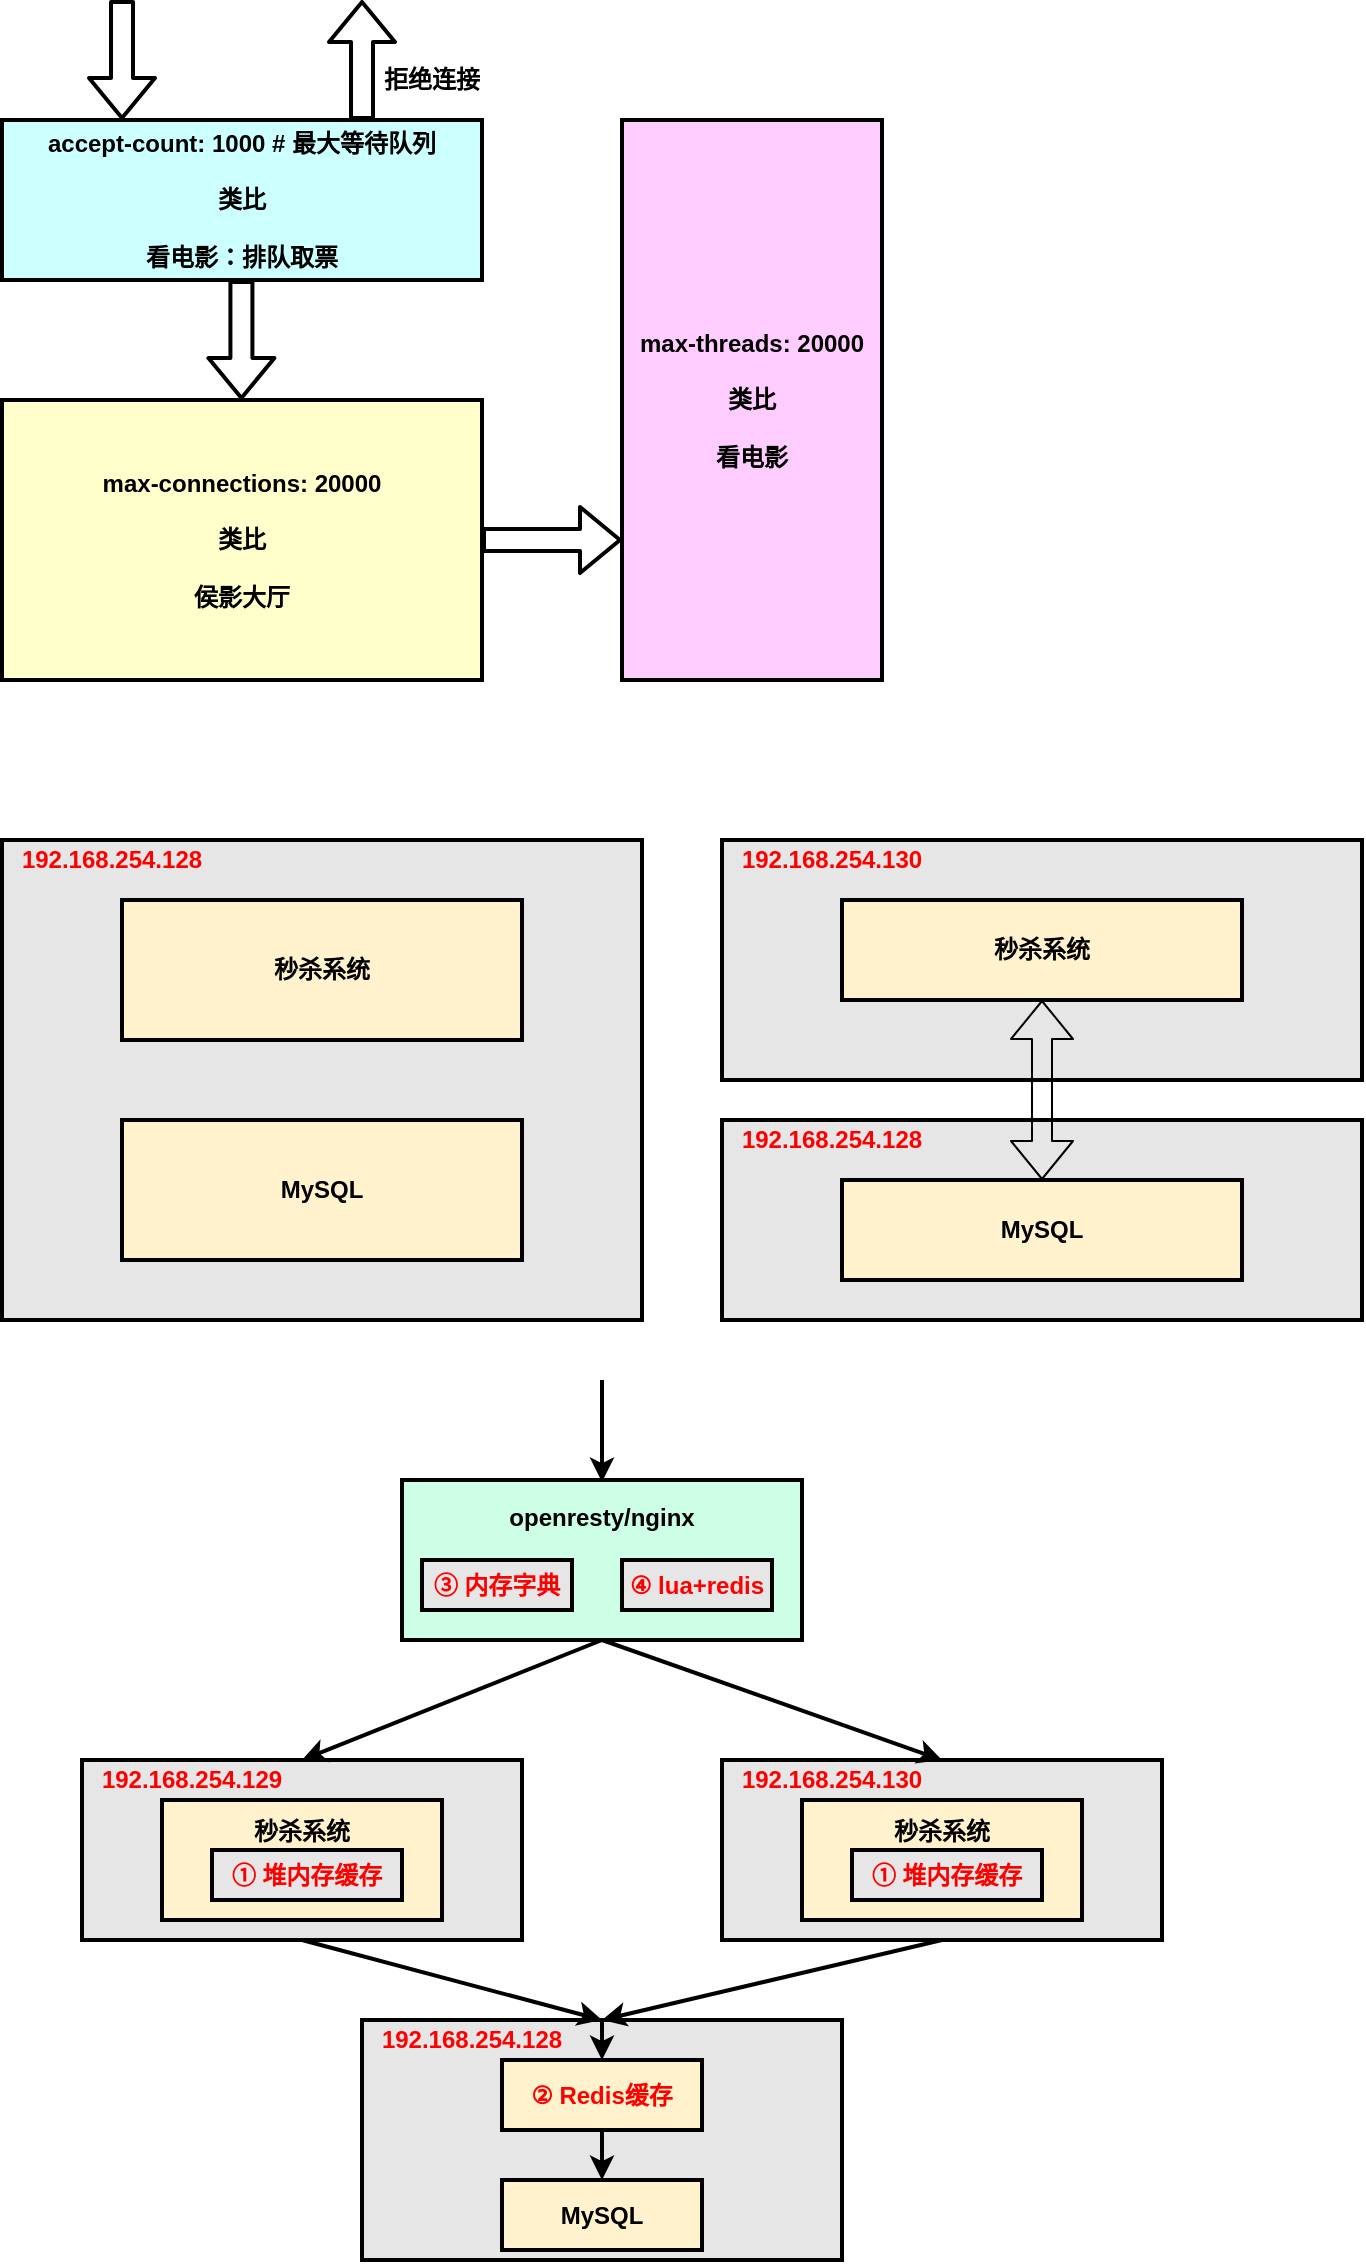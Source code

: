 <mxfile version="13.5.4" type="device" pages="5"><diagram id="4xuU6Bx3rO1MHn7ZO-rq" name="服务端优化"><mxGraphModel dx="1426" dy="883" grid="1" gridSize="10" guides="1" tooltips="1" connect="1" arrows="1" fold="1" page="1" pageScale="1" pageWidth="827" pageHeight="1169" math="0" shadow="0"><root><mxCell id="0"/><mxCell id="1" parent="0"/><mxCell id="3tx_QreCBDagFd7dBlEs-23" value="&lt;b&gt;&lt;br&gt;&lt;/b&gt;" style="rounded=0;whiteSpace=wrap;html=1;strokeWidth=2;fillColor=#E6E6E6;" parent="1" vertex="1"><mxGeometry x="220" y="1030" width="240" height="120" as="geometry"/></mxCell><mxCell id="3tx_QreCBDagFd7dBlEs-9" value="&lt;b&gt;&lt;br&gt;&lt;/b&gt;" style="rounded=0;whiteSpace=wrap;html=1;strokeWidth=2;fillColor=#E6E6E6;" parent="1" vertex="1"><mxGeometry x="400" y="580" width="320" height="100" as="geometry"/></mxCell><mxCell id="wFtw-57eFgzCPj0qeJBS-1" value="&lt;b&gt;accept-count: 1000 # 最大等待队列&lt;br&gt;&lt;br&gt;类比&lt;br&gt;&lt;br&gt;看电影：排队取票&lt;br&gt;&lt;/b&gt;" style="rounded=0;whiteSpace=wrap;html=1;strokeWidth=2;fillColor=#CCFFFF;" parent="1" vertex="1"><mxGeometry x="40" y="80" width="240" height="80" as="geometry"/></mxCell><mxCell id="wFtw-57eFgzCPj0qeJBS-2" value="" style="shape=flexArrow;endArrow=classic;html=1;entryX=0.25;entryY=0;entryDx=0;entryDy=0;strokeWidth=2;" parent="1" target="wFtw-57eFgzCPj0qeJBS-1" edge="1"><mxGeometry width="50" height="50" relative="1" as="geometry"><mxPoint x="100" y="20" as="sourcePoint"/><mxPoint x="120" y="70" as="targetPoint"/></mxGeometry></mxCell><mxCell id="wFtw-57eFgzCPj0qeJBS-3" value="" style="shape=flexArrow;endArrow=classic;html=1;strokeWidth=2;exitX=0.75;exitY=0;exitDx=0;exitDy=0;" parent="1" source="wFtw-57eFgzCPj0qeJBS-1" edge="1"><mxGeometry width="50" height="50" relative="1" as="geometry"><mxPoint x="110" y="30" as="sourcePoint"/><mxPoint x="220" y="20" as="targetPoint"/></mxGeometry></mxCell><mxCell id="wFtw-57eFgzCPj0qeJBS-4" value="&lt;b&gt;拒绝连接&lt;/b&gt;" style="text;html=1;strokeColor=none;fillColor=none;align=center;verticalAlign=middle;whiteSpace=wrap;rounded=0;" parent="1" vertex="1"><mxGeometry x="230" y="50" width="50" height="20" as="geometry"/></mxCell><mxCell id="wFtw-57eFgzCPj0qeJBS-5" value="&lt;b&gt;max-connections: 20000&lt;br&gt;&lt;br&gt;类比&lt;br&gt;&lt;br&gt;侯影大厅&lt;br&gt;&lt;/b&gt;" style="rounded=0;whiteSpace=wrap;html=1;strokeWidth=2;fillColor=#FFFFCC;" parent="1" vertex="1"><mxGeometry x="40" y="220" width="240" height="140" as="geometry"/></mxCell><mxCell id="wFtw-57eFgzCPj0qeJBS-6" value="" style="shape=flexArrow;endArrow=classic;html=1;entryX=0.25;entryY=0;entryDx=0;entryDy=0;strokeWidth=2;" parent="1" edge="1"><mxGeometry width="50" height="50" relative="1" as="geometry"><mxPoint x="159.71" y="160" as="sourcePoint"/><mxPoint x="159.71" y="220" as="targetPoint"/></mxGeometry></mxCell><mxCell id="wFtw-57eFgzCPj0qeJBS-7" value="&lt;b&gt;max-threads: 20000&lt;br&gt;&lt;br&gt;类比&lt;br&gt;&lt;br&gt;看电影&lt;br&gt;&lt;/b&gt;" style="rounded=0;whiteSpace=wrap;html=1;strokeWidth=2;fillColor=#FFCCFF;" parent="1" vertex="1"><mxGeometry x="350" y="80" width="130" height="280" as="geometry"/></mxCell><mxCell id="wFtw-57eFgzCPj0qeJBS-8" value="" style="shape=flexArrow;endArrow=classic;html=1;entryX=0;entryY=0.75;entryDx=0;entryDy=0;strokeWidth=2;exitX=1;exitY=0.5;exitDx=0;exitDy=0;" parent="1" source="wFtw-57eFgzCPj0qeJBS-5" target="wFtw-57eFgzCPj0qeJBS-7" edge="1"><mxGeometry width="50" height="50" relative="1" as="geometry"><mxPoint x="169.71" y="170" as="sourcePoint"/><mxPoint x="169.71" y="230" as="targetPoint"/></mxGeometry></mxCell><mxCell id="3tx_QreCBDagFd7dBlEs-1" value="&lt;b&gt;&lt;br&gt;&lt;/b&gt;" style="rounded=0;whiteSpace=wrap;html=1;strokeWidth=2;fillColor=#E6E6E6;" parent="1" vertex="1"><mxGeometry x="40" y="440" width="320" height="240" as="geometry"/></mxCell><mxCell id="3tx_QreCBDagFd7dBlEs-2" value="&lt;b&gt;&lt;font color=&quot;#ff0000&quot;&gt;192.168.254.128&lt;/font&gt;&lt;/b&gt;" style="text;html=1;strokeColor=none;fillColor=none;align=center;verticalAlign=middle;whiteSpace=wrap;rounded=0;" parent="1" vertex="1"><mxGeometry x="40" y="440" width="110" height="20" as="geometry"/></mxCell><mxCell id="3tx_QreCBDagFd7dBlEs-3" value="&lt;b&gt;秒杀系统&lt;br&gt;&lt;/b&gt;" style="rounded=0;whiteSpace=wrap;html=1;strokeWidth=2;fillColor=#FFF2CC;" parent="1" vertex="1"><mxGeometry x="100" y="470" width="200" height="70" as="geometry"/></mxCell><mxCell id="3tx_QreCBDagFd7dBlEs-4" value="&lt;b&gt;MySQL&lt;br&gt;&lt;/b&gt;" style="rounded=0;whiteSpace=wrap;html=1;strokeWidth=2;fillColor=#FFF2CC;" parent="1" vertex="1"><mxGeometry x="100" y="580" width="200" height="70" as="geometry"/></mxCell><mxCell id="3tx_QreCBDagFd7dBlEs-5" value="&lt;b&gt;&lt;br&gt;&lt;/b&gt;" style="rounded=0;whiteSpace=wrap;html=1;strokeWidth=2;fillColor=#E6E6E6;" parent="1" vertex="1"><mxGeometry x="400" y="440" width="320" height="120" as="geometry"/></mxCell><mxCell id="3tx_QreCBDagFd7dBlEs-7" value="&lt;b&gt;秒杀系统&lt;br&gt;&lt;/b&gt;" style="rounded=0;whiteSpace=wrap;html=1;strokeWidth=2;fillColor=#FFF2CC;" parent="1" vertex="1"><mxGeometry x="460" y="470" width="200" height="50" as="geometry"/></mxCell><mxCell id="3tx_QreCBDagFd7dBlEs-8" value="&lt;b&gt;MySQL&lt;br&gt;&lt;/b&gt;" style="rounded=0;whiteSpace=wrap;html=1;strokeWidth=2;fillColor=#FFF2CC;" parent="1" vertex="1"><mxGeometry x="460" y="610" width="200" height="50" as="geometry"/></mxCell><mxCell id="3tx_QreCBDagFd7dBlEs-10" value="" style="shape=flexArrow;endArrow=classic;startArrow=classic;html=1;exitX=0.5;exitY=0;exitDx=0;exitDy=0;entryX=0.5;entryY=1;entryDx=0;entryDy=0;" parent="1" source="3tx_QreCBDagFd7dBlEs-8" target="3tx_QreCBDagFd7dBlEs-7" edge="1"><mxGeometry width="50" height="50" relative="1" as="geometry"><mxPoint x="510" y="600" as="sourcePoint"/><mxPoint x="560" y="550" as="targetPoint"/></mxGeometry></mxCell><mxCell id="3tx_QreCBDagFd7dBlEs-53" style="edgeStyle=orthogonalEdgeStyle;rounded=0;orthogonalLoop=1;jettySize=auto;html=1;exitX=0.5;exitY=0;exitDx=0;exitDy=0;entryX=0.5;entryY=0;entryDx=0;entryDy=0;strokeWidth=2;" parent="1" source="3tx_QreCBDagFd7dBlEs-23" target="3tx_QreCBDagFd7dBlEs-52" edge="1"><mxGeometry relative="1" as="geometry"/></mxCell><mxCell id="3tx_QreCBDagFd7dBlEs-24" value="&lt;b&gt;&lt;br&gt;&lt;/b&gt;" style="rounded=0;whiteSpace=wrap;html=1;strokeWidth=2;fillColor=#E6E6E6;" parent="1" vertex="1"><mxGeometry x="80" y="900" width="220" height="90" as="geometry"/></mxCell><mxCell id="3tx_QreCBDagFd7dBlEs-26" value="&lt;b&gt;秒杀系统&lt;br&gt;&lt;br&gt;&lt;br&gt;&lt;/b&gt;" style="rounded=0;whiteSpace=wrap;html=1;strokeWidth=2;fillColor=#FFF2CC;" parent="1" vertex="1"><mxGeometry x="120" y="920" width="140" height="60" as="geometry"/></mxCell><mxCell id="3tx_QreCBDagFd7dBlEs-27" value="&lt;b&gt;MySQL&lt;br&gt;&lt;/b&gt;" style="rounded=0;whiteSpace=wrap;html=1;strokeWidth=2;fillColor=#FFF2CC;" parent="1" vertex="1"><mxGeometry x="290" y="1110" width="100" height="35" as="geometry"/></mxCell><mxCell id="3tx_QreCBDagFd7dBlEs-29" value="&lt;b&gt;&lt;br&gt;&lt;/b&gt;" style="rounded=0;whiteSpace=wrap;html=1;strokeWidth=2;fillColor=#E6E6E6;" parent="1" vertex="1"><mxGeometry x="400" y="900" width="220" height="90" as="geometry"/></mxCell><mxCell id="3tx_QreCBDagFd7dBlEs-32" value="&lt;b&gt;openresty/nginx&lt;br&gt;&lt;br&gt;&lt;br&gt;&lt;br&gt;&lt;/b&gt;" style="rounded=0;whiteSpace=wrap;html=1;strokeWidth=2;fillColor=#CCFFE6;" parent="1" vertex="1"><mxGeometry x="240" y="760" width="200" height="80" as="geometry"/></mxCell><mxCell id="3tx_QreCBDagFd7dBlEs-33" value="" style="endArrow=classic;html=1;exitX=0.5;exitY=1;exitDx=0;exitDy=0;entryX=0.5;entryY=0;entryDx=0;entryDy=0;strokeWidth=2;" parent="1" source="3tx_QreCBDagFd7dBlEs-32" target="3tx_QreCBDagFd7dBlEs-24" edge="1"><mxGeometry width="50" height="50" relative="1" as="geometry"><mxPoint x="140" y="830" as="sourcePoint"/><mxPoint x="190" y="780" as="targetPoint"/></mxGeometry></mxCell><mxCell id="3tx_QreCBDagFd7dBlEs-35" value="" style="endArrow=classic;html=1;exitX=0.5;exitY=1;exitDx=0;exitDy=0;entryX=0.5;entryY=0;entryDx=0;entryDy=0;strokeWidth=2;" parent="1" source="3tx_QreCBDagFd7dBlEs-32" target="3tx_QreCBDagFd7dBlEs-29" edge="1"><mxGeometry width="50" height="50" relative="1" as="geometry"><mxPoint x="350" y="770" as="sourcePoint"/><mxPoint x="200" y="860" as="targetPoint"/></mxGeometry></mxCell><mxCell id="3tx_QreCBDagFd7dBlEs-36" value="" style="endArrow=classic;html=1;exitX=0.5;exitY=1;exitDx=0;exitDy=0;entryX=0.5;entryY=0;entryDx=0;entryDy=0;strokeWidth=2;" parent="1" source="3tx_QreCBDagFd7dBlEs-24" target="3tx_QreCBDagFd7dBlEs-23" edge="1"><mxGeometry width="50" height="50" relative="1" as="geometry"><mxPoint x="350" y="770" as="sourcePoint"/><mxPoint x="200" y="860" as="targetPoint"/></mxGeometry></mxCell><mxCell id="3tx_QreCBDagFd7dBlEs-37" value="" style="endArrow=classic;html=1;exitX=0.5;exitY=1;exitDx=0;exitDy=0;entryX=0.5;entryY=0;entryDx=0;entryDy=0;strokeWidth=2;" parent="1" source="3tx_QreCBDagFd7dBlEs-29" target="3tx_QreCBDagFd7dBlEs-23" edge="1"><mxGeometry width="50" height="50" relative="1" as="geometry"><mxPoint x="200" y="970" as="sourcePoint"/><mxPoint x="330" y="1050" as="targetPoint"/></mxGeometry></mxCell><mxCell id="3tx_QreCBDagFd7dBlEs-39" value="" style="endArrow=classic;html=1;strokeWidth=2;" parent="1" edge="1"><mxGeometry width="50" height="50" relative="1" as="geometry"><mxPoint x="340" y="710" as="sourcePoint"/><mxPoint x="340" y="761" as="targetPoint"/></mxGeometry></mxCell><mxCell id="3tx_QreCBDagFd7dBlEs-41" value="&lt;b&gt;&lt;font color=&quot;#ff0000&quot;&gt;192.168.254.128&lt;/font&gt;&lt;/b&gt;" style="text;html=1;strokeColor=none;fillColor=none;align=center;verticalAlign=middle;whiteSpace=wrap;rounded=0;" parent="1" vertex="1"><mxGeometry x="400" y="580" width="110" height="20" as="geometry"/></mxCell><mxCell id="3tx_QreCBDagFd7dBlEs-42" value="&lt;b&gt;&lt;font color=&quot;#ff0000&quot;&gt;192.168.254.130&lt;/font&gt;&lt;/b&gt;" style="text;html=1;strokeColor=none;fillColor=none;align=center;verticalAlign=middle;whiteSpace=wrap;rounded=0;" parent="1" vertex="1"><mxGeometry x="400" y="440" width="110" height="20" as="geometry"/></mxCell><mxCell id="3tx_QreCBDagFd7dBlEs-43" value="&lt;b&gt;&lt;font color=&quot;#ff0000&quot;&gt;192.168.254.128&lt;/font&gt;&lt;/b&gt;" style="text;html=1;strokeColor=none;fillColor=none;align=center;verticalAlign=middle;whiteSpace=wrap;rounded=0;" parent="1" vertex="1"><mxGeometry x="220" y="1030" width="110" height="20" as="geometry"/></mxCell><mxCell id="3tx_QreCBDagFd7dBlEs-44" value="&lt;b&gt;&lt;font color=&quot;#ff0000&quot;&gt;192.168.254.129&lt;/font&gt;&lt;/b&gt;" style="text;html=1;strokeColor=none;fillColor=none;align=center;verticalAlign=middle;whiteSpace=wrap;rounded=0;" parent="1" vertex="1"><mxGeometry x="80" y="900" width="110" height="20" as="geometry"/></mxCell><mxCell id="3tx_QreCBDagFd7dBlEs-45" value="&lt;b&gt;&lt;font color=&quot;#ff0000&quot;&gt;192.168.254.130&lt;br&gt;&lt;/font&gt;&lt;/b&gt;" style="text;html=1;strokeColor=none;fillColor=none;align=center;verticalAlign=middle;whiteSpace=wrap;rounded=0;" parent="1" vertex="1"><mxGeometry x="400" y="900" width="110" height="20" as="geometry"/></mxCell><mxCell id="3tx_QreCBDagFd7dBlEs-47" value="&lt;b&gt;&lt;font color=&quot;#ff0000&quot;&gt;① 堆内存缓存&lt;/font&gt;&lt;br&gt;&lt;/b&gt;" style="rounded=0;whiteSpace=wrap;html=1;strokeWidth=2;fillColor=#E6E6E6;" parent="1" vertex="1"><mxGeometry x="145" y="945" width="95" height="25" as="geometry"/></mxCell><mxCell id="3tx_QreCBDagFd7dBlEs-48" value="&lt;b&gt;秒杀系统&lt;br&gt;&lt;br&gt;&lt;br&gt;&lt;/b&gt;" style="rounded=0;whiteSpace=wrap;html=1;strokeWidth=2;fillColor=#FFF2CC;" parent="1" vertex="1"><mxGeometry x="440" y="920" width="140" height="60" as="geometry"/></mxCell><mxCell id="3tx_QreCBDagFd7dBlEs-49" value="&lt;b&gt;&lt;font color=&quot;#ff0000&quot;&gt;① 堆内存缓存&lt;/font&gt;&lt;br&gt;&lt;/b&gt;" style="rounded=0;whiteSpace=wrap;html=1;strokeWidth=2;fillColor=#E6E6E6;" parent="1" vertex="1"><mxGeometry x="465" y="945" width="95" height="25" as="geometry"/></mxCell><mxCell id="3tx_QreCBDagFd7dBlEs-50" value="&lt;b&gt;&lt;font color=&quot;#ff0000&quot;&gt;③ 内存字典&lt;/font&gt;&lt;br&gt;&lt;/b&gt;" style="rounded=0;whiteSpace=wrap;html=1;strokeWidth=2;fillColor=#E6E6E6;" parent="1" vertex="1"><mxGeometry x="250" y="800" width="75" height="25" as="geometry"/></mxCell><mxCell id="3tx_QreCBDagFd7dBlEs-51" value="&lt;b&gt;&lt;font color=&quot;#ff0000&quot;&gt;④ lua+redis&lt;/font&gt;&lt;br&gt;&lt;/b&gt;" style="rounded=0;whiteSpace=wrap;html=1;strokeWidth=2;fillColor=#E6E6E6;" parent="1" vertex="1"><mxGeometry x="350" y="800" width="75" height="25" as="geometry"/></mxCell><mxCell id="3tx_QreCBDagFd7dBlEs-54" style="edgeStyle=orthogonalEdgeStyle;rounded=0;orthogonalLoop=1;jettySize=auto;html=1;exitX=0.5;exitY=1;exitDx=0;exitDy=0;entryX=0.5;entryY=0;entryDx=0;entryDy=0;strokeWidth=2;" parent="1" source="3tx_QreCBDagFd7dBlEs-52" target="3tx_QreCBDagFd7dBlEs-27" edge="1"><mxGeometry relative="1" as="geometry"/></mxCell><mxCell id="3tx_QreCBDagFd7dBlEs-52" value="&lt;b&gt;&lt;font color=&quot;#ff0000&quot;&gt;② Redis缓存&lt;/font&gt;&lt;br&gt;&lt;/b&gt;" style="rounded=0;whiteSpace=wrap;html=1;strokeWidth=2;fillColor=#FFF2CC;" parent="1" vertex="1"><mxGeometry x="290" y="1050" width="100" height="35" as="geometry"/></mxCell></root></mxGraphModel></diagram><diagram id="TY6vsVCv18UMbxio4-4S" name="JVM调优"><mxGraphModel dx="1426" dy="883" grid="1" gridSize="10" guides="1" tooltips="1" connect="1" arrows="1" fold="1" page="1" pageScale="1" pageWidth="827" pageHeight="1169" math="0" shadow="0"><root><mxCell id="ruM5w0aC_hmyAVXhoyty-0"/><mxCell id="ruM5w0aC_hmyAVXhoyty-1" parent="ruM5w0aC_hmyAVXhoyty-0"/><mxCell id="ruM5w0aC_hmyAVXhoyty-4" value="" style="edgeStyle=orthogonalEdgeStyle;rounded=0;orthogonalLoop=1;jettySize=auto;html=1;strokeWidth=2;" parent="ruM5w0aC_hmyAVXhoyty-1" source="ruM5w0aC_hmyAVXhoyty-2" target="ruM5w0aC_hmyAVXhoyty-3" edge="1"><mxGeometry relative="1" as="geometry"/></mxCell><mxCell id="ruM5w0aC_hmyAVXhoyty-2" value="&lt;b&gt;new Object&lt;/b&gt;" style="ellipse;whiteSpace=wrap;html=1;strokeWidth=2;fillColor=#CCFFFF;" parent="ruM5w0aC_hmyAVXhoyty-1" vertex="1"><mxGeometry x="120" y="50" width="100" height="60" as="geometry"/></mxCell><mxCell id="ruM5w0aC_hmyAVXhoyty-6" value="" style="edgeStyle=orthogonalEdgeStyle;rounded=0;orthogonalLoop=1;jettySize=auto;html=1;strokeWidth=2;" parent="ruM5w0aC_hmyAVXhoyty-1" source="ruM5w0aC_hmyAVXhoyty-3" target="ruM5w0aC_hmyAVXhoyty-5" edge="1"><mxGeometry relative="1" as="geometry"/></mxCell><mxCell id="ruM5w0aC_hmyAVXhoyty-7" value="&lt;b&gt;否&lt;/b&gt;" style="edgeLabel;html=1;align=center;verticalAlign=middle;resizable=0;points=[];" parent="ruM5w0aC_hmyAVXhoyty-6" vertex="1" connectable="0"><mxGeometry x="-0.115" y="3" relative="1" as="geometry"><mxPoint as="offset"/></mxGeometry></mxCell><mxCell id="ruM5w0aC_hmyAVXhoyty-3" value="&lt;b&gt;eden&lt;br&gt;放得下？&lt;/b&gt;" style="rhombus;whiteSpace=wrap;html=1;strokeWidth=2;fillColor=#FFF2CC;" parent="ruM5w0aC_hmyAVXhoyty-1" vertex="1"><mxGeometry x="280" y="50" width="120" height="60" as="geometry"/></mxCell><mxCell id="ruM5w0aC_hmyAVXhoyty-14" value="" style="edgeStyle=orthogonalEdgeStyle;rounded=0;orthogonalLoop=1;jettySize=auto;html=1;strokeWidth=2;" parent="ruM5w0aC_hmyAVXhoyty-1" source="ruM5w0aC_hmyAVXhoyty-5" target="ruM5w0aC_hmyAVXhoyty-13" edge="1"><mxGeometry relative="1" as="geometry"/></mxCell><mxCell id="ruM5w0aC_hmyAVXhoyty-5" value="&lt;b&gt;YGC&lt;/b&gt;" style="whiteSpace=wrap;html=1;strokeWidth=2;fillColor=#CCFFE6;" parent="ruM5w0aC_hmyAVXhoyty-1" vertex="1"><mxGeometry x="300" y="160" width="80" height="40" as="geometry"/></mxCell><mxCell id="ruM5w0aC_hmyAVXhoyty-17" value="" style="edgeStyle=orthogonalEdgeStyle;rounded=0;orthogonalLoop=1;jettySize=auto;html=1;strokeWidth=2;" parent="ruM5w0aC_hmyAVXhoyty-1" source="ruM5w0aC_hmyAVXhoyty-12" target="ruM5w0aC_hmyAVXhoyty-16" edge="1"><mxGeometry relative="1" as="geometry"/></mxCell><mxCell id="ruM5w0aC_hmyAVXhoyty-18" value="&lt;b&gt;否&lt;/b&gt;" style="edgeLabel;html=1;align=center;verticalAlign=middle;resizable=0;points=[];" parent="ruM5w0aC_hmyAVXhoyty-17" vertex="1" connectable="0"><mxGeometry x="-0.16" y="1" relative="1" as="geometry"><mxPoint as="offset"/></mxGeometry></mxCell><mxCell id="ruM5w0aC_hmyAVXhoyty-12" value="&lt;b&gt;old&lt;br&gt;放得下？&lt;/b&gt;" style="rhombus;whiteSpace=wrap;html=1;strokeWidth=2;fillColor=#FFF2CC;" parent="ruM5w0aC_hmyAVXhoyty-1" vertex="1"><mxGeometry x="600" y="150" width="120" height="60" as="geometry"/></mxCell><mxCell id="ruM5w0aC_hmyAVXhoyty-15" value="" style="edgeStyle=orthogonalEdgeStyle;rounded=0;orthogonalLoop=1;jettySize=auto;html=1;strokeWidth=2;" parent="ruM5w0aC_hmyAVXhoyty-1" source="ruM5w0aC_hmyAVXhoyty-13" target="ruM5w0aC_hmyAVXhoyty-12" edge="1"><mxGeometry relative="1" as="geometry"/></mxCell><mxCell id="ruM5w0aC_hmyAVXhoyty-25" value="&lt;b&gt;否&lt;/b&gt;" style="edgeLabel;html=1;align=center;verticalAlign=middle;resizable=0;points=[];" parent="ruM5w0aC_hmyAVXhoyty-15" vertex="1" connectable="0"><mxGeometry x="-0.267" y="2" relative="1" as="geometry"><mxPoint as="offset"/></mxGeometry></mxCell><mxCell id="ruM5w0aC_hmyAVXhoyty-13" value="&lt;b&gt;eden&lt;br&gt;放得下？&lt;/b&gt;" style="rhombus;whiteSpace=wrap;html=1;strokeWidth=2;fillColor=#FFF2CC;" parent="ruM5w0aC_hmyAVXhoyty-1" vertex="1"><mxGeometry x="440" y="150" width="100" height="60" as="geometry"/></mxCell><mxCell id="ruM5w0aC_hmyAVXhoyty-21" value="" style="edgeStyle=orthogonalEdgeStyle;rounded=0;orthogonalLoop=1;jettySize=auto;html=1;strokeWidth=2;" parent="ruM5w0aC_hmyAVXhoyty-1" source="ruM5w0aC_hmyAVXhoyty-16" target="ruM5w0aC_hmyAVXhoyty-19" edge="1"><mxGeometry relative="1" as="geometry"/></mxCell><mxCell id="ruM5w0aC_hmyAVXhoyty-16" value="&lt;b&gt;Full GC&lt;/b&gt;" style="whiteSpace=wrap;html=1;strokeWidth=2;fillColor=#CCFFE6;" parent="ruM5w0aC_hmyAVXhoyty-1" vertex="1"><mxGeometry x="620" y="260" width="80" height="40" as="geometry"/></mxCell><mxCell id="ruM5w0aC_hmyAVXhoyty-23" value="" style="edgeStyle=orthogonalEdgeStyle;rounded=0;orthogonalLoop=1;jettySize=auto;html=1;strokeWidth=2;" parent="ruM5w0aC_hmyAVXhoyty-1" source="ruM5w0aC_hmyAVXhoyty-19" target="ruM5w0aC_hmyAVXhoyty-22" edge="1"><mxGeometry relative="1" as="geometry"/></mxCell><mxCell id="ruM5w0aC_hmyAVXhoyty-24" value="&lt;b&gt;否&lt;/b&gt;" style="edgeLabel;html=1;align=center;verticalAlign=middle;resizable=0;points=[];" parent="ruM5w0aC_hmyAVXhoyty-23" vertex="1" connectable="0"><mxGeometry x="0.025" y="-3" relative="1" as="geometry"><mxPoint as="offset"/></mxGeometry></mxCell><mxCell id="ruM5w0aC_hmyAVXhoyty-19" value="&lt;b&gt;old&lt;br&gt;放得下？&lt;/b&gt;" style="rhombus;whiteSpace=wrap;html=1;strokeWidth=2;fillColor=#FFF2CC;" parent="ruM5w0aC_hmyAVXhoyty-1" vertex="1"><mxGeometry x="440" y="250" width="120" height="60" as="geometry"/></mxCell><mxCell id="ruM5w0aC_hmyAVXhoyty-22" value="OOM" style="ellipse;whiteSpace=wrap;html=1;strokeWidth=2;fillColor=#FF66B3;" parent="ruM5w0aC_hmyAVXhoyty-1" vertex="1"><mxGeometry x="280" y="255" width="80" height="50" as="geometry"/></mxCell></root></mxGraphModel></diagram><diagram id="Ss-t590QQuKsZ6d4SlDF" name="秒杀下单业务分析"><mxGraphModel dx="1426" dy="883" grid="1" gridSize="10" guides="1" tooltips="1" connect="1" arrows="1" fold="1" page="1" pageScale="1" pageWidth="827" pageHeight="1169" math="0" shadow="0"><root><mxCell id="G8wW0uIrSXIOI1hdfL2--0"/><mxCell id="G8wW0uIrSXIOI1hdfL2--1" parent="G8wW0uIrSXIOI1hdfL2--0"/><mxCell id="G8wW0uIrSXIOI1hdfL2--131" value="" style="rounded=0;whiteSpace=wrap;html=1;strokeColor=#000000;strokeWidth=2;fillColor=#FFFFFF;" parent="G8wW0uIrSXIOI1hdfL2--1" vertex="1"><mxGeometry x="520" y="845" width="200" height="155" as="geometry"/></mxCell><mxCell id="G8wW0uIrSXIOI1hdfL2--121" value="" style="rounded=0;whiteSpace=wrap;html=1;strokeColor=#000000;strokeWidth=2;dashed=1;dashPattern=1 1;fillColor=#E6E6E6;" parent="G8wW0uIrSXIOI1hdfL2--1" vertex="1"><mxGeometry x="371.02" y="410" width="300" height="140" as="geometry"/></mxCell><mxCell id="G8wW0uIrSXIOI1hdfL2--2" value="&lt;br&gt;stockCount: 1" style="shape=cylinder2;whiteSpace=wrap;html=1;boundedLbl=1;backgroundOutline=1;size=8;fillColor=#E6E6E6;strokeWidth=2;fontStyle=1" parent="G8wW0uIrSXIOI1hdfL2--1" vertex="1"><mxGeometry x="120" y="260" width="120" height="60" as="geometry"/></mxCell><mxCell id="G8wW0uIrSXIOI1hdfL2--3" value="" style="shape=flexArrow;endArrow=classic;html=1;strokeWidth=2;entryX=0.508;entryY=-0.05;entryDx=0;entryDy=0;entryPerimeter=0;fontStyle=1" parent="G8wW0uIrSXIOI1hdfL2--1" target="G8wW0uIrSXIOI1hdfL2--2" edge="1"><mxGeometry width="50" height="50" relative="1" as="geometry"><mxPoint x="181" y="40" as="sourcePoint"/><mxPoint x="100" y="190" as="targetPoint"/></mxGeometry></mxCell><mxCell id="G8wW0uIrSXIOI1hdfL2--4" value="100 users（threads）" style="text;html=1;strokeColor=none;fillColor=none;align=center;verticalAlign=middle;whiteSpace=wrap;rounded=0;strokeWidth=2;fontStyle=1" parent="G8wW0uIrSXIOI1hdfL2--1" vertex="1"><mxGeometry x="120" y="20" width="140" height="20" as="geometry"/></mxCell><mxCell id="G8wW0uIrSXIOI1hdfL2--5" value="&lt;b&gt;&lt;font color=&quot;#ff0000&quot;&gt;1、查询库存；&lt;/font&gt;&lt;br&gt;&lt;br&gt;2、若stockCount == 0，直接返回；&lt;br&gt;&lt;br&gt;3、扣减库存；&lt;br&gt;&lt;br&gt;4、更新库存；&lt;br&gt;&lt;br&gt;5、下单执行。&lt;br&gt;&lt;/b&gt;" style="text;html=1;strokeColor=none;fillColor=none;align=left;verticalAlign=middle;whiteSpace=wrap;rounded=0;" parent="G8wW0uIrSXIOI1hdfL2--1" vertex="1"><mxGeometry x="200" y="60" width="200" height="150" as="geometry"/></mxCell><mxCell id="G8wW0uIrSXIOI1hdfL2--6" value="" style="endArrow=classic;html=1;strokeWidth=2;" parent="G8wW0uIrSXIOI1hdfL2--1" edge="1"><mxGeometry width="50" height="50" relative="1" as="geometry"><mxPoint x="250" y="90" as="sourcePoint"/><mxPoint x="440" y="90" as="targetPoint"/></mxGeometry></mxCell><mxCell id="G8wW0uIrSXIOI1hdfL2--7" value="&lt;b&gt;&lt;font color=&quot;#ff0000&quot;&gt;多线程出现脏读&lt;/font&gt;&lt;/b&gt;" style="text;html=1;strokeColor=none;fillColor=none;align=center;verticalAlign=middle;whiteSpace=wrap;rounded=0;" parent="G8wW0uIrSXIOI1hdfL2--1" vertex="1"><mxGeometry x="320" y="70" width="100" height="20" as="geometry"/></mxCell><mxCell id="G8wW0uIrSXIOI1hdfL2--8" value="" style="endArrow=none;html=1;strokeWidth=2;" parent="G8wW0uIrSXIOI1hdfL2--1" edge="1"><mxGeometry width="50" height="50" relative="1" as="geometry"><mxPoint x="440" y="120" as="sourcePoint"/><mxPoint x="680" y="120" as="targetPoint"/></mxGeometry></mxCell><mxCell id="G8wW0uIrSXIOI1hdfL2--9" value="&lt;b&gt;CPU0&lt;/b&gt;" style="text;html=1;strokeColor=none;fillColor=none;align=center;verticalAlign=middle;whiteSpace=wrap;rounded=0;" parent="G8wW0uIrSXIOI1hdfL2--1" vertex="1"><mxGeometry x="680" y="100" width="40" height="20" as="geometry"/></mxCell><mxCell id="G8wW0uIrSXIOI1hdfL2--10" value="" style="endArrow=none;html=1;strokeWidth=2;" parent="G8wW0uIrSXIOI1hdfL2--1" edge="1"><mxGeometry width="50" height="50" relative="1" as="geometry"><mxPoint x="440" y="120" as="sourcePoint"/><mxPoint x="440" y="110" as="targetPoint"/></mxGeometry></mxCell><mxCell id="G8wW0uIrSXIOI1hdfL2--11" value="" style="endArrow=none;html=1;strokeWidth=2;" parent="G8wW0uIrSXIOI1hdfL2--1" edge="1"><mxGeometry width="50" height="50" relative="1" as="geometry"><mxPoint x="480" y="120" as="sourcePoint"/><mxPoint x="480" y="110" as="targetPoint"/></mxGeometry></mxCell><mxCell id="G8wW0uIrSXIOI1hdfL2--14" value="" style="endArrow=none;html=1;strokeWidth=2;" parent="G8wW0uIrSXIOI1hdfL2--1" edge="1"><mxGeometry width="50" height="50" relative="1" as="geometry"><mxPoint x="520" y="120" as="sourcePoint"/><mxPoint x="520" y="110" as="targetPoint"/></mxGeometry></mxCell><mxCell id="G8wW0uIrSXIOI1hdfL2--15" value="" style="endArrow=none;html=1;strokeWidth=2;" parent="G8wW0uIrSXIOI1hdfL2--1" edge="1"><mxGeometry width="50" height="50" relative="1" as="geometry"><mxPoint x="560" y="120" as="sourcePoint"/><mxPoint x="560" y="110" as="targetPoint"/></mxGeometry></mxCell><mxCell id="G8wW0uIrSXIOI1hdfL2--18" value="" style="endArrow=none;html=1;strokeWidth=2;" parent="G8wW0uIrSXIOI1hdfL2--1" edge="1"><mxGeometry width="50" height="50" relative="1" as="geometry"><mxPoint x="600" y="120" as="sourcePoint"/><mxPoint x="600" y="110" as="targetPoint"/></mxGeometry></mxCell><mxCell id="G8wW0uIrSXIOI1hdfL2--19" value="" style="endArrow=none;html=1;strokeWidth=2;" parent="G8wW0uIrSXIOI1hdfL2--1" edge="1"><mxGeometry width="50" height="50" relative="1" as="geometry"><mxPoint x="640" y="120" as="sourcePoint"/><mxPoint x="640" y="110" as="targetPoint"/></mxGeometry></mxCell><mxCell id="G8wW0uIrSXIOI1hdfL2--20" value="" style="endArrow=none;html=1;strokeWidth=2;" parent="G8wW0uIrSXIOI1hdfL2--1" edge="1"><mxGeometry width="50" height="50" relative="1" as="geometry"><mxPoint x="440" y="160" as="sourcePoint"/><mxPoint x="680" y="160" as="targetPoint"/></mxGeometry></mxCell><mxCell id="G8wW0uIrSXIOI1hdfL2--21" value="&lt;b&gt;CPU1&lt;/b&gt;" style="text;html=1;strokeColor=none;fillColor=none;align=center;verticalAlign=middle;whiteSpace=wrap;rounded=0;" parent="G8wW0uIrSXIOI1hdfL2--1" vertex="1"><mxGeometry x="680" y="140" width="40" height="20" as="geometry"/></mxCell><mxCell id="G8wW0uIrSXIOI1hdfL2--22" value="" style="endArrow=none;html=1;strokeWidth=2;" parent="G8wW0uIrSXIOI1hdfL2--1" edge="1"><mxGeometry width="50" height="50" relative="1" as="geometry"><mxPoint x="440" y="160" as="sourcePoint"/><mxPoint x="440" y="150" as="targetPoint"/></mxGeometry></mxCell><mxCell id="G8wW0uIrSXIOI1hdfL2--23" value="" style="endArrow=none;html=1;strokeWidth=2;" parent="G8wW0uIrSXIOI1hdfL2--1" edge="1"><mxGeometry width="50" height="50" relative="1" as="geometry"><mxPoint x="480" y="160" as="sourcePoint"/><mxPoint x="480" y="150" as="targetPoint"/></mxGeometry></mxCell><mxCell id="G8wW0uIrSXIOI1hdfL2--24" value="" style="endArrow=none;html=1;strokeWidth=2;" parent="G8wW0uIrSXIOI1hdfL2--1" edge="1"><mxGeometry width="50" height="50" relative="1" as="geometry"><mxPoint x="520" y="160" as="sourcePoint"/><mxPoint x="520" y="150" as="targetPoint"/></mxGeometry></mxCell><mxCell id="G8wW0uIrSXIOI1hdfL2--25" value="" style="endArrow=none;html=1;strokeWidth=2;" parent="G8wW0uIrSXIOI1hdfL2--1" edge="1"><mxGeometry width="50" height="50" relative="1" as="geometry"><mxPoint x="560" y="160" as="sourcePoint"/><mxPoint x="560" y="150" as="targetPoint"/></mxGeometry></mxCell><mxCell id="G8wW0uIrSXIOI1hdfL2--26" value="" style="endArrow=none;html=1;strokeWidth=2;" parent="G8wW0uIrSXIOI1hdfL2--1" edge="1"><mxGeometry width="50" height="50" relative="1" as="geometry"><mxPoint x="600" y="160" as="sourcePoint"/><mxPoint x="600" y="150" as="targetPoint"/></mxGeometry></mxCell><mxCell id="G8wW0uIrSXIOI1hdfL2--27" value="" style="endArrow=none;html=1;strokeWidth=2;" parent="G8wW0uIrSXIOI1hdfL2--1" edge="1"><mxGeometry width="50" height="50" relative="1" as="geometry"><mxPoint x="640" y="160" as="sourcePoint"/><mxPoint x="640" y="150" as="targetPoint"/></mxGeometry></mxCell><mxCell id="G8wW0uIrSXIOI1hdfL2--60" value="" style="endArrow=none;html=1;strokeWidth=2;" parent="G8wW0uIrSXIOI1hdfL2--1" edge="1"><mxGeometry width="50" height="50" relative="1" as="geometry"><mxPoint x="440" y="200" as="sourcePoint"/><mxPoint x="680" y="200" as="targetPoint"/></mxGeometry></mxCell><mxCell id="G8wW0uIrSXIOI1hdfL2--61" value="&lt;b&gt;CPU2&lt;/b&gt;" style="text;html=1;strokeColor=none;fillColor=none;align=center;verticalAlign=middle;whiteSpace=wrap;rounded=0;" parent="G8wW0uIrSXIOI1hdfL2--1" vertex="1"><mxGeometry x="680" y="180" width="40" height="20" as="geometry"/></mxCell><mxCell id="G8wW0uIrSXIOI1hdfL2--62" value="" style="endArrow=none;html=1;strokeWidth=2;" parent="G8wW0uIrSXIOI1hdfL2--1" edge="1"><mxGeometry width="50" height="50" relative="1" as="geometry"><mxPoint x="440" y="200" as="sourcePoint"/><mxPoint x="440" y="190" as="targetPoint"/></mxGeometry></mxCell><mxCell id="G8wW0uIrSXIOI1hdfL2--63" value="" style="endArrow=none;html=1;strokeWidth=2;" parent="G8wW0uIrSXIOI1hdfL2--1" edge="1"><mxGeometry width="50" height="50" relative="1" as="geometry"><mxPoint x="480" y="200" as="sourcePoint"/><mxPoint x="480" y="190" as="targetPoint"/></mxGeometry></mxCell><mxCell id="G8wW0uIrSXIOI1hdfL2--64" value="" style="endArrow=none;html=1;strokeWidth=2;" parent="G8wW0uIrSXIOI1hdfL2--1" edge="1"><mxGeometry width="50" height="50" relative="1" as="geometry"><mxPoint x="520" y="200" as="sourcePoint"/><mxPoint x="520" y="190" as="targetPoint"/></mxGeometry></mxCell><mxCell id="G8wW0uIrSXIOI1hdfL2--65" value="" style="endArrow=none;html=1;strokeWidth=2;" parent="G8wW0uIrSXIOI1hdfL2--1" edge="1"><mxGeometry width="50" height="50" relative="1" as="geometry"><mxPoint x="560" y="200" as="sourcePoint"/><mxPoint x="560" y="190" as="targetPoint"/></mxGeometry></mxCell><mxCell id="G8wW0uIrSXIOI1hdfL2--66" value="" style="endArrow=none;html=1;strokeWidth=2;" parent="G8wW0uIrSXIOI1hdfL2--1" edge="1"><mxGeometry width="50" height="50" relative="1" as="geometry"><mxPoint x="600" y="200" as="sourcePoint"/><mxPoint x="600" y="190" as="targetPoint"/></mxGeometry></mxCell><mxCell id="G8wW0uIrSXIOI1hdfL2--67" value="" style="endArrow=none;html=1;strokeWidth=2;" parent="G8wW0uIrSXIOI1hdfL2--1" edge="1"><mxGeometry width="50" height="50" relative="1" as="geometry"><mxPoint x="640" y="200" as="sourcePoint"/><mxPoint x="640" y="190" as="targetPoint"/></mxGeometry></mxCell><mxCell id="G8wW0uIrSXIOI1hdfL2--68" value="" style="endArrow=none;html=1;strokeWidth=2;" parent="G8wW0uIrSXIOI1hdfL2--1" edge="1"><mxGeometry width="50" height="50" relative="1" as="geometry"><mxPoint x="440" y="240" as="sourcePoint"/><mxPoint x="680" y="240" as="targetPoint"/></mxGeometry></mxCell><mxCell id="G8wW0uIrSXIOI1hdfL2--69" value="&lt;b&gt;CPU3&lt;/b&gt;" style="text;html=1;strokeColor=none;fillColor=none;align=center;verticalAlign=middle;whiteSpace=wrap;rounded=0;" parent="G8wW0uIrSXIOI1hdfL2--1" vertex="1"><mxGeometry x="680" y="220" width="40" height="20" as="geometry"/></mxCell><mxCell id="G8wW0uIrSXIOI1hdfL2--70" value="" style="endArrow=none;html=1;strokeWidth=2;" parent="G8wW0uIrSXIOI1hdfL2--1" edge="1"><mxGeometry width="50" height="50" relative="1" as="geometry"><mxPoint x="440" y="240" as="sourcePoint"/><mxPoint x="440" y="230" as="targetPoint"/></mxGeometry></mxCell><mxCell id="G8wW0uIrSXIOI1hdfL2--71" value="" style="endArrow=none;html=1;strokeWidth=2;" parent="G8wW0uIrSXIOI1hdfL2--1" edge="1"><mxGeometry width="50" height="50" relative="1" as="geometry"><mxPoint x="480" y="240" as="sourcePoint"/><mxPoint x="480" y="230" as="targetPoint"/></mxGeometry></mxCell><mxCell id="G8wW0uIrSXIOI1hdfL2--72" value="" style="endArrow=none;html=1;strokeWidth=2;" parent="G8wW0uIrSXIOI1hdfL2--1" edge="1"><mxGeometry width="50" height="50" relative="1" as="geometry"><mxPoint x="520" y="240" as="sourcePoint"/><mxPoint x="520" y="230" as="targetPoint"/></mxGeometry></mxCell><mxCell id="G8wW0uIrSXIOI1hdfL2--73" value="" style="endArrow=none;html=1;strokeWidth=2;" parent="G8wW0uIrSXIOI1hdfL2--1" edge="1"><mxGeometry width="50" height="50" relative="1" as="geometry"><mxPoint x="560" y="240" as="sourcePoint"/><mxPoint x="560" y="230" as="targetPoint"/></mxGeometry></mxCell><mxCell id="G8wW0uIrSXIOI1hdfL2--74" value="" style="endArrow=none;html=1;strokeWidth=2;" parent="G8wW0uIrSXIOI1hdfL2--1" edge="1"><mxGeometry width="50" height="50" relative="1" as="geometry"><mxPoint x="600" y="240" as="sourcePoint"/><mxPoint x="600" y="230" as="targetPoint"/></mxGeometry></mxCell><mxCell id="G8wW0uIrSXIOI1hdfL2--75" value="" style="endArrow=none;html=1;strokeWidth=2;" parent="G8wW0uIrSXIOI1hdfL2--1" edge="1"><mxGeometry width="50" height="50" relative="1" as="geometry"><mxPoint x="640" y="240" as="sourcePoint"/><mxPoint x="640" y="230" as="targetPoint"/></mxGeometry></mxCell><mxCell id="G8wW0uIrSXIOI1hdfL2--76" value="" style="curved=1;endArrow=classic;html=1;strokeWidth=1;" parent="G8wW0uIrSXIOI1hdfL2--1" edge="1"><mxGeometry width="50" height="50" relative="1" as="geometry"><mxPoint x="440" y="90" as="sourcePoint"/><mxPoint x="450" y="110" as="targetPoint"/><Array as="points"><mxPoint x="450" y="90"/></Array></mxGeometry></mxCell><mxCell id="G8wW0uIrSXIOI1hdfL2--77" value="" style="curved=1;endArrow=classic;html=1;strokeWidth=1;" parent="G8wW0uIrSXIOI1hdfL2--1" edge="1"><mxGeometry width="50" height="50" relative="1" as="geometry"><mxPoint x="470" y="110" as="sourcePoint"/><mxPoint x="490" y="90" as="targetPoint"/><Array as="points"><mxPoint x="470" y="100"/></Array></mxGeometry></mxCell><mxCell id="G8wW0uIrSXIOI1hdfL2--78" value="&lt;b&gt;&lt;font color=&quot;#ff0000&quot;&gt;1&lt;/font&gt;&lt;/b&gt;" style="text;html=1;strokeColor=none;fillColor=none;align=center;verticalAlign=middle;whiteSpace=wrap;rounded=0;" parent="G8wW0uIrSXIOI1hdfL2--1" vertex="1"><mxGeometry x="450" y="80" width="20" height="20" as="geometry"/></mxCell><mxCell id="G8wW0uIrSXIOI1hdfL2--79" value="" style="curved=1;endArrow=classic;html=1;strokeWidth=1;" parent="G8wW0uIrSXIOI1hdfL2--1" edge="1"><mxGeometry width="50" height="50" relative="1" as="geometry"><mxPoint x="440" y="130" as="sourcePoint"/><mxPoint x="450" y="150" as="targetPoint"/><Array as="points"><mxPoint x="450" y="130"/></Array></mxGeometry></mxCell><mxCell id="G8wW0uIrSXIOI1hdfL2--80" value="" style="curved=1;endArrow=classic;html=1;strokeWidth=1;" parent="G8wW0uIrSXIOI1hdfL2--1" edge="1"><mxGeometry width="50" height="50" relative="1" as="geometry"><mxPoint x="470" y="150" as="sourcePoint"/><mxPoint x="490" y="130" as="targetPoint"/><Array as="points"><mxPoint x="470" y="140"/></Array></mxGeometry></mxCell><mxCell id="G8wW0uIrSXIOI1hdfL2--81" value="&lt;b&gt;&lt;font color=&quot;#ff0000&quot;&gt;1&lt;/font&gt;&lt;/b&gt;" style="text;html=1;strokeColor=none;fillColor=none;align=center;verticalAlign=middle;whiteSpace=wrap;rounded=0;" parent="G8wW0uIrSXIOI1hdfL2--1" vertex="1"><mxGeometry x="450" y="120" width="20" height="20" as="geometry"/></mxCell><mxCell id="G8wW0uIrSXIOI1hdfL2--82" value="" style="curved=1;endArrow=classic;html=1;strokeWidth=1;" parent="G8wW0uIrSXIOI1hdfL2--1" edge="1"><mxGeometry width="50" height="50" relative="1" as="geometry"><mxPoint x="441" y="170" as="sourcePoint"/><mxPoint x="451" y="190" as="targetPoint"/><Array as="points"><mxPoint x="451" y="170"/></Array></mxGeometry></mxCell><mxCell id="G8wW0uIrSXIOI1hdfL2--83" value="" style="curved=1;endArrow=classic;html=1;strokeWidth=1;" parent="G8wW0uIrSXIOI1hdfL2--1" edge="1"><mxGeometry width="50" height="50" relative="1" as="geometry"><mxPoint x="471" y="190" as="sourcePoint"/><mxPoint x="491" y="170" as="targetPoint"/><Array as="points"><mxPoint x="471" y="180"/></Array></mxGeometry></mxCell><mxCell id="G8wW0uIrSXIOI1hdfL2--84" value="&lt;b&gt;&lt;font color=&quot;#ff0000&quot;&gt;1&lt;/font&gt;&lt;/b&gt;" style="text;html=1;strokeColor=none;fillColor=none;align=center;verticalAlign=middle;whiteSpace=wrap;rounded=0;" parent="G8wW0uIrSXIOI1hdfL2--1" vertex="1"><mxGeometry x="451" y="160" width="20" height="20" as="geometry"/></mxCell><mxCell id="G8wW0uIrSXIOI1hdfL2--97" value="" style="curved=1;endArrow=classic;html=1;strokeWidth=1;" parent="G8wW0uIrSXIOI1hdfL2--1" edge="1"><mxGeometry width="50" height="50" relative="1" as="geometry"><mxPoint x="441" y="210" as="sourcePoint"/><mxPoint x="451" y="230" as="targetPoint"/><Array as="points"><mxPoint x="451" y="210"/></Array></mxGeometry></mxCell><mxCell id="G8wW0uIrSXIOI1hdfL2--98" value="" style="curved=1;endArrow=classic;html=1;strokeWidth=1;" parent="G8wW0uIrSXIOI1hdfL2--1" edge="1"><mxGeometry width="50" height="50" relative="1" as="geometry"><mxPoint x="471" y="230" as="sourcePoint"/><mxPoint x="491" y="210" as="targetPoint"/><Array as="points"><mxPoint x="471" y="220"/></Array></mxGeometry></mxCell><mxCell id="G8wW0uIrSXIOI1hdfL2--99" value="&lt;b&gt;&lt;font color=&quot;#ff0000&quot;&gt;1&lt;/font&gt;&lt;/b&gt;" style="text;html=1;strokeColor=none;fillColor=none;align=center;verticalAlign=middle;whiteSpace=wrap;rounded=0;" parent="G8wW0uIrSXIOI1hdfL2--1" vertex="1"><mxGeometry x="451" y="200" width="20" height="20" as="geometry"/></mxCell><mxCell id="G8wW0uIrSXIOI1hdfL2--100" value="&lt;br&gt;stockCount: 1" style="shape=cylinder2;whiteSpace=wrap;html=1;boundedLbl=1;backgroundOutline=1;size=8;fillColor=#E6E6E6;strokeWidth=2;fontStyle=1" parent="G8wW0uIrSXIOI1hdfL2--1" vertex="1"><mxGeometry x="8" y="620" width="120" height="60" as="geometry"/></mxCell><mxCell id="G8wW0uIrSXIOI1hdfL2--101" value="" style="shape=flexArrow;endArrow=classic;html=1;strokeWidth=2;entryX=0.508;entryY=-0.05;entryDx=0;entryDy=0;entryPerimeter=0;fontStyle=1" parent="G8wW0uIrSXIOI1hdfL2--1" target="G8wW0uIrSXIOI1hdfL2--100" edge="1"><mxGeometry width="50" height="50" relative="1" as="geometry"><mxPoint x="69.0" y="400" as="sourcePoint"/><mxPoint x="-12" y="550" as="targetPoint"/></mxGeometry></mxCell><mxCell id="G8wW0uIrSXIOI1hdfL2--102" value="100 users（threads）" style="text;html=1;strokeColor=none;fillColor=none;align=center;verticalAlign=middle;whiteSpace=wrap;rounded=0;strokeWidth=2;fontStyle=1" parent="G8wW0uIrSXIOI1hdfL2--1" vertex="1"><mxGeometry x="8" y="380" width="140" height="20" as="geometry"/></mxCell><mxCell id="G8wW0uIrSXIOI1hdfL2--103" value="&lt;b&gt;1、查询库存；&lt;br&gt;&lt;br&gt;2、若stockCount == 0，直接返回；&lt;br&gt;&lt;br&gt;3、扣减库存；&lt;br&gt;&lt;br&gt;4、更新库存；&lt;br&gt;&lt;br&gt;5、下单执行。&lt;br&gt;&lt;/b&gt;" style="text;html=1;strokeColor=none;fillColor=none;align=left;verticalAlign=middle;whiteSpace=wrap;rounded=0;" parent="G8wW0uIrSXIOI1hdfL2--1" vertex="1"><mxGeometry x="88" y="420" width="200" height="150" as="geometry"/></mxCell><mxCell id="G8wW0uIrSXIOI1hdfL2--105" value="" style="endArrow=none;html=1;strokeWidth=2;strokeColor=#FF0000;" parent="G8wW0uIrSXIOI1hdfL2--1" edge="1"><mxGeometry width="50" height="50" relative="1" as="geometry"><mxPoint x="88" y="425" as="sourcePoint"/><mxPoint x="288" y="425" as="targetPoint"/></mxGeometry></mxCell><mxCell id="G8wW0uIrSXIOI1hdfL2--106" value="" style="endArrow=none;html=1;strokeWidth=2;strokeColor=#FF0000;" parent="G8wW0uIrSXIOI1hdfL2--1" edge="1"><mxGeometry width="50" height="50" relative="1" as="geometry"><mxPoint x="88" y="565.0" as="sourcePoint"/><mxPoint x="288" y="565" as="targetPoint"/></mxGeometry></mxCell><mxCell id="G8wW0uIrSXIOI1hdfL2--107" value="&lt;b&gt;&lt;font color=&quot;#ff0000&quot;&gt;lock&lt;/font&gt;&lt;/b&gt;" style="text;html=1;strokeColor=none;fillColor=none;align=center;verticalAlign=middle;whiteSpace=wrap;rounded=0;" parent="G8wW0uIrSXIOI1hdfL2--1" vertex="1"><mxGeometry x="238" y="400" width="50" height="20" as="geometry"/></mxCell><mxCell id="G8wW0uIrSXIOI1hdfL2--108" value="&lt;b&gt;&lt;font color=&quot;#ff0000&quot;&gt;unlock&lt;/font&gt;&lt;/b&gt;" style="text;html=1;strokeColor=none;fillColor=none;align=center;verticalAlign=middle;whiteSpace=wrap;rounded=0;" parent="G8wW0uIrSXIOI1hdfL2--1" vertex="1"><mxGeometry x="238" y="570" width="50" height="15" as="geometry"/></mxCell><mxCell id="G8wW0uIrSXIOI1hdfL2--109" value="" style="shape=curlyBracket;whiteSpace=wrap;html=1;rounded=1;strokeWidth=2;fillColor=#E6E6E6;rotation=-180;strokeColor=#FF0000;" parent="G8wW0uIrSXIOI1hdfL2--1" vertex="1"><mxGeometry x="298" y="425" width="20" height="140" as="geometry"/></mxCell><mxCell id="G8wW0uIrSXIOI1hdfL2--110" value="&lt;b&gt;&lt;font color=&quot;#ff0000&quot;&gt;原子操作&lt;/font&gt;&lt;/b&gt;" style="text;html=1;strokeColor=none;fillColor=none;align=center;verticalAlign=middle;whiteSpace=wrap;rounded=0;" parent="G8wW0uIrSXIOI1hdfL2--1" vertex="1"><mxGeometry x="311.02" y="472.5" width="60" height="15" as="geometry"/></mxCell><mxCell id="G8wW0uIrSXIOI1hdfL2--111" value="&lt;div&gt;&lt;b&gt;# 秒杀商品&lt;/b&gt;&lt;/div&gt;&lt;div&gt;&lt;b&gt;key: seckill_goods_1&lt;/b&gt;&lt;/div&gt;&lt;div&gt;&lt;b&gt;value: {&quot;id&quot;: 1, &quot;name&quot;: &quot;vivo&quot;, &quot;stockCouunt&quot;: 6}&lt;/b&gt;&lt;/div&gt;&lt;div&gt;&lt;b&gt;&lt;br&gt;&lt;/b&gt;&lt;/div&gt;&lt;div&gt;&lt;b&gt;# 商品库存队列&lt;/b&gt;&lt;/div&gt;" style="text;html=1;strokeColor=none;fillColor=none;align=left;verticalAlign=middle;whiteSpace=wrap;rounded=0;" parent="G8wW0uIrSXIOI1hdfL2--1" vertex="1"><mxGeometry x="381.02" y="410" width="320" height="80" as="geometry"/></mxCell><mxCell id="G8wW0uIrSXIOI1hdfL2--112" value="&lt;b&gt;1&lt;/b&gt;" style="whiteSpace=wrap;html=1;aspect=fixed;strokeWidth=2;fillColor=#FFFFFF;" parent="G8wW0uIrSXIOI1hdfL2--1" vertex="1"><mxGeometry x="381.02" y="490" width="40" height="40" as="geometry"/></mxCell><mxCell id="G8wW0uIrSXIOI1hdfL2--113" value="&lt;b&gt;1&lt;/b&gt;" style="whiteSpace=wrap;html=1;aspect=fixed;strokeWidth=2;fillColor=#FFFFFF;" parent="G8wW0uIrSXIOI1hdfL2--1" vertex="1"><mxGeometry x="421.02" y="490" width="40" height="40" as="geometry"/></mxCell><mxCell id="G8wW0uIrSXIOI1hdfL2--114" value="&lt;b&gt;1&lt;/b&gt;" style="whiteSpace=wrap;html=1;aspect=fixed;strokeWidth=2;fillColor=#FFFFFF;" parent="G8wW0uIrSXIOI1hdfL2--1" vertex="1"><mxGeometry x="461.02" y="490" width="40" height="40" as="geometry"/></mxCell><mxCell id="G8wW0uIrSXIOI1hdfL2--116" value="&lt;b&gt;1&lt;/b&gt;" style="whiteSpace=wrap;html=1;aspect=fixed;strokeWidth=2;fillColor=#FFFFFF;" parent="G8wW0uIrSXIOI1hdfL2--1" vertex="1"><mxGeometry x="501.02" y="490" width="40" height="40" as="geometry"/></mxCell><mxCell id="G8wW0uIrSXIOI1hdfL2--117" value="&lt;b&gt;1&lt;/b&gt;" style="whiteSpace=wrap;html=1;aspect=fixed;strokeWidth=2;fillColor=#FFFFFF;" parent="G8wW0uIrSXIOI1hdfL2--1" vertex="1"><mxGeometry x="541.02" y="490" width="40" height="40" as="geometry"/></mxCell><mxCell id="G8wW0uIrSXIOI1hdfL2--118" value="&lt;b&gt;1&lt;/b&gt;" style="whiteSpace=wrap;html=1;aspect=fixed;strokeWidth=2;fillColor=#FFFFFF;" parent="G8wW0uIrSXIOI1hdfL2--1" vertex="1"><mxGeometry x="581.02" y="490" width="40" height="40" as="geometry"/></mxCell><mxCell id="G8wW0uIrSXIOI1hdfL2--119" value="" style="endArrow=classic;html=1;strokeColor=#FF0000;strokeWidth=2;exitX=1;exitY=0.5;exitDx=0;exitDy=0;" parent="G8wW0uIrSXIOI1hdfL2--1" source="G8wW0uIrSXIOI1hdfL2--118" edge="1"><mxGeometry width="50" height="50" relative="1" as="geometry"><mxPoint x="661.02" y="540" as="sourcePoint"/><mxPoint x="781.02" y="510" as="targetPoint"/></mxGeometry></mxCell><mxCell id="G8wW0uIrSXIOI1hdfL2--120" value="&lt;b&gt;&lt;font color=&quot;#ff0000&quot;&gt;下单：扣减库存(POP操作)&lt;/font&gt;&lt;/b&gt;" style="text;html=1;strokeColor=none;fillColor=none;align=center;verticalAlign=middle;whiteSpace=wrap;rounded=0;" parent="G8wW0uIrSXIOI1hdfL2--1" vertex="1"><mxGeometry x="661.02" y="490" width="156.98" height="15" as="geometry"/></mxCell><mxCell id="G8wW0uIrSXIOI1hdfL2--122" value="" style="shape=flexArrow;endArrow=classic;html=1;strokeWidth=2;entryX=0.508;entryY=-0.05;entryDx=0;entryDy=0;entryPerimeter=0;fontStyle=1" parent="G8wW0uIrSXIOI1hdfL2--1" edge="1"><mxGeometry width="50" height="50" relative="1" as="geometry"><mxPoint x="104.0" y="754" as="sourcePoint"/><mxPoint x="103.96" y="971" as="targetPoint"/></mxGeometry></mxCell><mxCell id="G8wW0uIrSXIOI1hdfL2--124" value="&lt;b&gt;&lt;i&gt;# 开启事务&lt;br&gt;&amp;nbsp; &amp;nbsp; @Transactional&lt;br&gt;# 加锁&lt;br&gt;&amp;nbsp; &amp;nbsp; lock.lock();&lt;/i&gt;&lt;br&gt;&lt;br&gt;&lt;/b&gt;&lt;b&gt;1、查询库存；&lt;/b&gt;&lt;b&gt;&lt;br&gt;2、若stockCount == 0，直接返回；&lt;br&gt;3、扣减库存；&lt;br&gt;4、更新库存；&lt;br&gt;5、下单执行。&lt;br&gt;&lt;br&gt;&lt;i&gt;# 释放锁&lt;br&gt;&amp;nbsp; &amp;nbsp; lock.unlock();&lt;br&gt;&lt;/i&gt;return;&lt;br&gt;&lt;/b&gt;" style="text;html=1;strokeColor=none;fillColor=none;align=left;verticalAlign=middle;whiteSpace=wrap;rounded=0;" parent="G8wW0uIrSXIOI1hdfL2--1" vertex="1"><mxGeometry x="123.0" y="747.5" width="200" height="210" as="geometry"/></mxCell><mxCell id="G8wW0uIrSXIOI1hdfL2--125" value="" style="endArrow=none;html=1;strokeWidth=2;strokeColor=#FF0000;" parent="G8wW0uIrSXIOI1hdfL2--1" edge="1"><mxGeometry width="50" height="50" relative="1" as="geometry"><mxPoint x="180" y="917.5" as="sourcePoint"/><mxPoint x="350.0" y="917.5" as="targetPoint"/></mxGeometry></mxCell><mxCell id="G8wW0uIrSXIOI1hdfL2--126" value="&lt;font color=&quot;#ff0000&quot;&gt;&lt;b&gt;此时事务还未提交&lt;/b&gt;&lt;/font&gt;" style="text;html=1;strokeColor=none;fillColor=none;align=center;verticalAlign=middle;whiteSpace=wrap;rounded=0;" parent="G8wW0uIrSXIOI1hdfL2--1" vertex="1"><mxGeometry x="240" y="897.5" width="100" height="15" as="geometry"/></mxCell><mxCell id="G8wW0uIrSXIOI1hdfL2--127" value="" style="endArrow=classic;html=1;strokeColor=#FF0000;strokeWidth=2;" parent="G8wW0uIrSXIOI1hdfL2--1" edge="1"><mxGeometry width="50" height="50" relative="1" as="geometry"><mxPoint x="350.0" y="757.5" as="sourcePoint"/><mxPoint x="350.0" y="967.5" as="targetPoint"/></mxGeometry></mxCell><mxCell id="G8wW0uIrSXIOI1hdfL2--128" value="&lt;font color=&quot;#ff0000&quot;&gt;&lt;b&gt;另一个线程再次获取到锁，但是此时事务没有提交，因此这个线程还会读取到上一个线程提交之前的值，发生了脏读，导致超卖&lt;/b&gt;&lt;/font&gt;" style="text;html=1;strokeColor=none;fillColor=none;align=center;verticalAlign=middle;whiteSpace=wrap;rounded=0;" parent="G8wW0uIrSXIOI1hdfL2--1" vertex="1"><mxGeometry x="350.0" y="762.5" width="100" height="145" as="geometry"/></mxCell><mxCell id="G8wW0uIrSXIOI1hdfL2--129" value="" style="shape=flexArrow;endArrow=classic;html=1;strokeWidth=2;" parent="G8wW0uIrSXIOI1hdfL2--1" edge="1"><mxGeometry width="50" height="50" relative="1" as="geometry"><mxPoint x="460.0" y="837.5" as="sourcePoint"/><mxPoint x="510.0" y="837.5" as="targetPoint"/></mxGeometry></mxCell><mxCell id="G8wW0uIrSXIOI1hdfL2--130" value="&lt;b&gt;&lt;i&gt;# 开启事务&lt;br&gt;&amp;nbsp; &amp;nbsp; @Transactional&lt;br&gt;&lt;/i&gt;&lt;br&gt;&lt;/b&gt;&lt;b&gt;1、查询库存；&lt;/b&gt;&lt;b&gt;&lt;br&gt;2、若stockCount == 0，直接返回；&lt;br&gt;3、扣减库存；&lt;br&gt;4、更新库存；&lt;br&gt;5、下单执行。&lt;br&gt;&lt;i&gt;&lt;br&gt;&lt;/i&gt;return;&lt;br&gt;&lt;/b&gt;" style="text;html=1;strokeColor=none;fillColor=none;align=left;verticalAlign=middle;whiteSpace=wrap;rounded=0;" parent="G8wW0uIrSXIOI1hdfL2--1" vertex="1"><mxGeometry x="520" y="845" width="200" height="147.5" as="geometry"/></mxCell><mxCell id="G8wW0uIrSXIOI1hdfL2--132" value="&lt;b&gt;&lt;font color=&quot;#ff0000&quot;&gt;AOP锁&lt;br&gt;加锁&amp;nbsp; &amp;nbsp; &amp;nbsp; &amp;nbsp; &amp;nbsp; &amp;nbsp; &amp;nbsp; &amp;nbsp; &amp;nbsp; &amp;nbsp; &amp;nbsp; &amp;nbsp; 释放锁&lt;/font&gt;&lt;/b&gt;" style="rounded=0;whiteSpace=wrap;html=1;strokeColor=#000000;strokeWidth=2;fillColor=#FFFFFF;" parent="G8wW0uIrSXIOI1hdfL2--1" vertex="1"><mxGeometry x="520" y="787.5" width="200" height="35" as="geometry"/></mxCell><mxCell id="G8wW0uIrSXIOI1hdfL2--133" value="&lt;b&gt;表现层&lt;/b&gt;" style="rounded=0;whiteSpace=wrap;html=1;strokeColor=#000000;strokeWidth=2;fillColor=#FFFFFF;" parent="G8wW0uIrSXIOI1hdfL2--1" vertex="1"><mxGeometry x="520" y="730" width="200" height="35" as="geometry"/></mxCell><mxCell id="G8wW0uIrSXIOI1hdfL2--134" value="" style="endArrow=classic;html=1;strokeColor=#000000;strokeWidth=2;exitX=0.25;exitY=1;exitDx=0;exitDy=0;entryX=0.25;entryY=0;entryDx=0;entryDy=0;" parent="G8wW0uIrSXIOI1hdfL2--1" source="G8wW0uIrSXIOI1hdfL2--133" target="G8wW0uIrSXIOI1hdfL2--132" edge="1"><mxGeometry width="50" height="50" relative="1" as="geometry"><mxPoint x="560" y="807.5" as="sourcePoint"/><mxPoint x="610" y="757.5" as="targetPoint"/></mxGeometry></mxCell><mxCell id="G8wW0uIrSXIOI1hdfL2--135" value="" style="endArrow=classic;html=1;strokeColor=#000000;strokeWidth=2;exitX=0.25;exitY=1;exitDx=0;exitDy=0;entryX=0.25;entryY=0;entryDx=0;entryDy=0;" parent="G8wW0uIrSXIOI1hdfL2--1" source="G8wW0uIrSXIOI1hdfL2--132" target="G8wW0uIrSXIOI1hdfL2--130" edge="1"><mxGeometry width="50" height="50" relative="1" as="geometry"><mxPoint x="580" y="775" as="sourcePoint"/><mxPoint x="580" y="797.5" as="targetPoint"/></mxGeometry></mxCell><mxCell id="G8wW0uIrSXIOI1hdfL2--136" value="" style="endArrow=classic;html=1;strokeColor=#000000;strokeWidth=2;exitX=0.75;exitY=0;exitDx=0;exitDy=0;" parent="G8wW0uIrSXIOI1hdfL2--1" source="G8wW0uIrSXIOI1hdfL2--132" edge="1"><mxGeometry width="50" height="50" relative="1" as="geometry"><mxPoint x="590" y="785" as="sourcePoint"/><mxPoint x="670" y="767.5" as="targetPoint"/></mxGeometry></mxCell><mxCell id="G8wW0uIrSXIOI1hdfL2--137" value="" style="endArrow=classic;html=1;strokeColor=#000000;strokeWidth=2;exitX=0.75;exitY=0;exitDx=0;exitDy=0;entryX=0.75;entryY=1;entryDx=0;entryDy=0;" parent="G8wW0uIrSXIOI1hdfL2--1" source="G8wW0uIrSXIOI1hdfL2--130" target="G8wW0uIrSXIOI1hdfL2--132" edge="1"><mxGeometry width="50" height="50" relative="1" as="geometry"><mxPoint x="680" y="797.5" as="sourcePoint"/><mxPoint x="680" y="777.5" as="targetPoint"/></mxGeometry></mxCell></root></mxGraphModel></diagram><diagram id="gtkT3H6Yt_Lm5QUfowra" name="下单业务优化实践"><mxGraphModel dx="1426" dy="883" grid="1" gridSize="10" guides="1" tooltips="1" connect="1" arrows="1" fold="1" page="1" pageScale="1" pageWidth="827" pageHeight="1169" math="0" shadow="0"><root><mxCell id="kKa_lOfGrF11nwkvPA26-0"/><mxCell id="kKa_lOfGrF11nwkvPA26-1" parent="kKa_lOfGrF11nwkvPA26-0"/><mxCell id="kKa_lOfGrF11nwkvPA26-4" value="" style="edgeStyle=orthogonalEdgeStyle;rounded=0;orthogonalLoop=1;jettySize=auto;html=1;strokeColor=#000000;strokeWidth=2;" parent="kKa_lOfGrF11nwkvPA26-1" source="kKa_lOfGrF11nwkvPA26-2" target="kKa_lOfGrF11nwkvPA26-3" edge="1"><mxGeometry relative="1" as="geometry"/></mxCell><mxCell id="kKa_lOfGrF11nwkvPA26-2" value="&lt;b&gt;商品上架&lt;/b&gt;" style="rounded=0;whiteSpace=wrap;html=1;strokeColor=#000000;strokeWidth=2;fillColor=#FFFFFF;" parent="kKa_lOfGrF11nwkvPA26-1" vertex="1"><mxGeometry x="40" y="40" width="120" height="60" as="geometry"/></mxCell><mxCell id="kKa_lOfGrF11nwkvPA26-6" value="" style="edgeStyle=orthogonalEdgeStyle;rounded=0;orthogonalLoop=1;jettySize=auto;html=1;strokeColor=#000000;strokeWidth=2;" parent="kKa_lOfGrF11nwkvPA26-1" source="kKa_lOfGrF11nwkvPA26-3" target="kKa_lOfGrF11nwkvPA26-5" edge="1"><mxGeometry relative="1" as="geometry"/></mxCell><mxCell id="kKa_lOfGrF11nwkvPA26-3" value="&lt;b&gt;秒杀商品&lt;/b&gt;" style="rounded=0;whiteSpace=wrap;html=1;strokeColor=#000000;strokeWidth=2;fillColor=#FFFFFF;" parent="kKa_lOfGrF11nwkvPA26-1" vertex="1"><mxGeometry x="320" y="40" width="120" height="60" as="geometry"/></mxCell><mxCell id="kKa_lOfGrF11nwkvPA26-5" value="&lt;b&gt;下单&lt;/b&gt;" style="rounded=0;whiteSpace=wrap;html=1;strokeColor=#000000;strokeWidth=2;fillColor=#FFFFFF;" parent="kKa_lOfGrF11nwkvPA26-1" vertex="1"><mxGeometry x="600" y="40" width="120" height="60" as="geometry"/></mxCell><mxCell id="kKa_lOfGrF11nwkvPA26-10" value="&lt;b&gt;&lt;font color=&quot;#ff0000&quot;&gt;提前放入缓存&lt;br&gt;秒杀前一天，7天&lt;br&gt;&lt;/font&gt;&lt;/b&gt;" style="text;html=1;strokeColor=none;fillColor=none;align=center;verticalAlign=middle;whiteSpace=wrap;rounded=0;" parent="kKa_lOfGrF11nwkvPA26-1" vertex="1"><mxGeometry x="180" y="40" width="120" height="60" as="geometry"/></mxCell><mxCell id="kKa_lOfGrF11nwkvPA26-12" value="&lt;b&gt;&lt;font color=&quot;#ff0000&quot;&gt;秒杀开始，从缓存中获取，不再查询数据库&lt;br&gt;&lt;/font&gt;&lt;/b&gt;" style="text;html=1;strokeColor=none;fillColor=none;align=center;verticalAlign=middle;whiteSpace=wrap;rounded=0;" parent="kKa_lOfGrF11nwkvPA26-1" vertex="1"><mxGeometry x="456" y="40" width="130" height="60" as="geometry"/></mxCell><mxCell id="kKa_lOfGrF11nwkvPA26-13" value="&lt;b&gt;&lt;font color=&quot;#ff0000&quot;&gt;Redis&lt;br&gt;&lt;/font&gt;&lt;/b&gt;" style="text;html=1;strokeColor=none;fillColor=none;align=center;verticalAlign=middle;whiteSpace=wrap;rounded=0;" parent="kKa_lOfGrF11nwkvPA26-1" vertex="1"><mxGeometry x="320" y="20" width="36" height="20" as="geometry"/></mxCell></root></mxGraphModel></diagram><diagram id="sYG_PclC4Ch29cHJT8v3" name="容器化部署"><mxGraphModel dx="983" dy="609" grid="1" gridSize="10" guides="1" tooltips="1" connect="1" arrows="1" fold="1" page="1" pageScale="1" pageWidth="827" pageHeight="1169" math="0" shadow="0"><root><mxCell id="0AfXVYxTKxflmFX6T15s-0"/><mxCell id="0AfXVYxTKxflmFX6T15s-1" parent="0AfXVYxTKxflmFX6T15s-0"/><mxCell id="0AfXVYxTKxflmFX6T15s-5" value="" style="edgeStyle=orthogonalEdgeStyle;rounded=0;orthogonalLoop=1;jettySize=auto;html=1;strokeWidth=2;" edge="1" parent="0AfXVYxTKxflmFX6T15s-1" source="0AfXVYxTKxflmFX6T15s-2" target="0AfXVYxTKxflmFX6T15s-4"><mxGeometry relative="1" as="geometry"/></mxCell><mxCell id="0AfXVYxTKxflmFX6T15s-2" value="&lt;div&gt;&lt;b&gt;FROM hub.veli.com/library/jdk1.8.0:241&lt;/b&gt;&lt;/div&gt;&lt;div&gt;&lt;span&gt;&lt;b&gt;ADD seckill-web.jar /&lt;/b&gt;&lt;/span&gt;&lt;br&gt;&lt;/div&gt;&lt;div&gt;&lt;b&gt;WORKDIR /&lt;/b&gt;&lt;/div&gt;&lt;div&gt;&lt;b&gt;ENTRYPOINT [&quot;java&quot;, &quot;-jar&quot;, &quot;seckill-web.jar&quot;]&lt;/b&gt;&lt;/div&gt;" style="rounded=0;whiteSpace=wrap;html=1;strokeWidth=2;align=left;fillColor=#E6E6E6;" vertex="1" parent="0AfXVYxTKxflmFX6T15s-1"><mxGeometry x="80" y="80" width="280" height="80" as="geometry"/></mxCell><mxCell id="0AfXVYxTKxflmFX6T15s-3" value="&lt;b&gt;&lt;font color=&quot;#ff0000&quot;&gt;Dockerfile——把项目打包成一个镜像&lt;/font&gt;&lt;/b&gt;" style="text;html=1;strokeColor=none;fillColor=none;align=center;verticalAlign=middle;whiteSpace=wrap;rounded=0;" vertex="1" parent="0AfXVYxTKxflmFX6T15s-1"><mxGeometry x="80" y="60" width="210" height="20" as="geometry"/></mxCell><mxCell id="0AfXVYxTKxflmFX6T15s-4" value="&lt;div&gt;&lt;b&gt;seckill-web:v1&lt;/b&gt;&lt;/div&gt;" style="rounded=0;whiteSpace=wrap;html=1;strokeWidth=2;align=center;fillColor=#CCFFCC;" vertex="1" parent="0AfXVYxTKxflmFX6T15s-1"><mxGeometry x="80" y="240" width="280" height="40" as="geometry"/></mxCell><mxCell id="0AfXVYxTKxflmFX6T15s-6" value="&lt;b&gt;&lt;font color=&quot;#ff0000&quot;&gt;Harbor 镜像仓库&lt;/font&gt;&lt;/b&gt;" style="text;html=1;strokeColor=none;fillColor=none;align=center;verticalAlign=middle;whiteSpace=wrap;rounded=0;" vertex="1" parent="0AfXVYxTKxflmFX6T15s-1"><mxGeometry x="80" y="220" width="110" height="20" as="geometry"/></mxCell><mxCell id="0AfXVYxTKxflmFX6T15s-7" value="&lt;div&gt;&lt;b&gt;seckill-web:v1&lt;/b&gt;&lt;/div&gt;" style="rounded=0;whiteSpace=wrap;html=1;strokeWidth=2;align=center;fillColor=#FFF2CC;" vertex="1" parent="0AfXVYxTKxflmFX6T15s-1"><mxGeometry x="480" y="120" width="160" height="80" as="geometry"/></mxCell><mxCell id="0AfXVYxTKxflmFX6T15s-9" value="&lt;b&gt;&lt;font color=&quot;#ff0000&quot;&gt;测试环境&lt;/font&gt;&lt;/b&gt;" style="rounded=0;whiteSpace=wrap;html=1;strokeWidth=2;align=center;fillColor=#CCFFFF;" vertex="1" parent="0AfXVYxTKxflmFX6T15s-1"><mxGeometry x="480" y="100" width="160" height="20" as="geometry"/></mxCell><mxCell id="0AfXVYxTKxflmFX6T15s-10" value="&lt;div&gt;&lt;b&gt;seckill-web:v1&lt;/b&gt;&lt;/div&gt;" style="rounded=0;whiteSpace=wrap;html=1;strokeWidth=2;align=center;fillColor=#FFCCCC;" vertex="1" parent="0AfXVYxTKxflmFX6T15s-1"><mxGeometry x="480" y="260" width="160" height="80" as="geometry"/></mxCell><mxCell id="0AfXVYxTKxflmFX6T15s-11" value="&lt;b&gt;&lt;font color=&quot;#ff0000&quot;&gt;正式环境&lt;/font&gt;&lt;/b&gt;" style="rounded=0;whiteSpace=wrap;html=1;strokeWidth=2;align=center;fillColor=#CCFFFF;" vertex="1" parent="0AfXVYxTKxflmFX6T15s-1"><mxGeometry x="480" y="240" width="160" height="20" as="geometry"/></mxCell><mxCell id="0AfXVYxTKxflmFX6T15s-12" value="" style="endArrow=classic;html=1;strokeWidth=2;exitX=1;exitY=0.5;exitDx=0;exitDy=0;entryX=-0.006;entryY=0.37;entryDx=0;entryDy=0;entryPerimeter=0;" edge="1" parent="0AfXVYxTKxflmFX6T15s-1" source="0AfXVYxTKxflmFX6T15s-4" target="0AfXVYxTKxflmFX6T15s-7"><mxGeometry width="50" height="50" relative="1" as="geometry"><mxPoint x="390" y="300" as="sourcePoint"/><mxPoint x="440" y="250" as="targetPoint"/></mxGeometry></mxCell><mxCell id="0AfXVYxTKxflmFX6T15s-13" value="" style="endArrow=classic;html=1;strokeWidth=2;entryX=0;entryY=0.5;entryDx=0;entryDy=0;" edge="1" parent="0AfXVYxTKxflmFX6T15s-1" target="0AfXVYxTKxflmFX6T15s-10"><mxGeometry width="50" height="50" relative="1" as="geometry"><mxPoint x="360" y="260" as="sourcePoint"/><mxPoint x="489.04" y="159.6" as="targetPoint"/></mxGeometry></mxCell></root></mxGraphModel></diagram></mxfile>